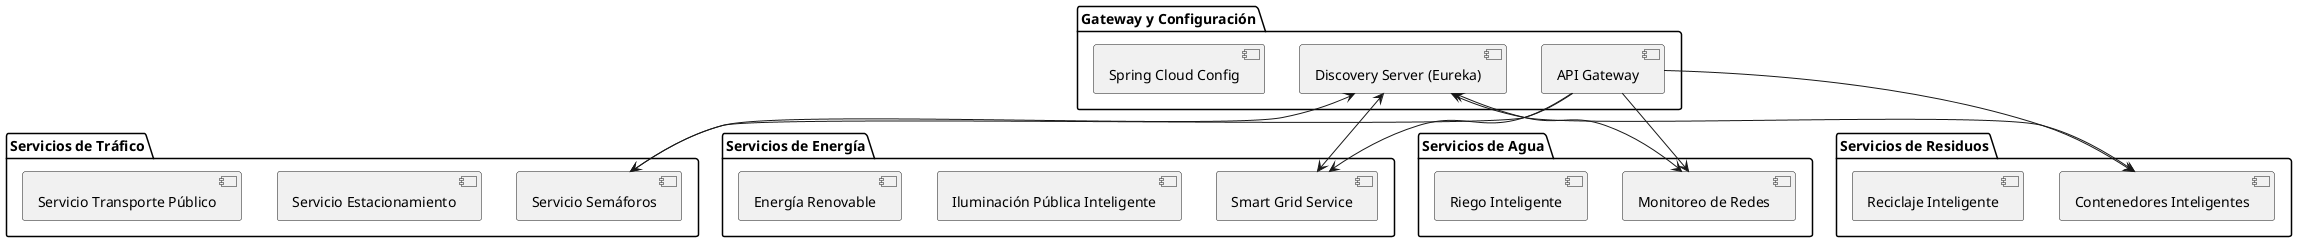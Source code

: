 @startuml
package "Gateway y Configuración" {
    [API Gateway]
    [Discovery Server (Eureka)]
    [Spring Cloud Config]
}

package "Servicios de Tráfico" {
    [Servicio Semáforos]
    [Servicio Estacionamiento]
    [Servicio Transporte Público]
}

package "Servicios de Energía" {
    [Smart Grid Service]
    [Iluminación Pública Inteligente]
    [Energía Renovable]
}

package "Servicios de Agua" {
    [Monitoreo de Redes]
    [Riego Inteligente]
}

package "Servicios de Residuos" {
    [Contenedores Inteligentes]
    [Reciclaje Inteligente]
}

[API Gateway] --> [Servicio Semáforos]
[API Gateway] --> [Smart Grid Service]
[API Gateway] --> [Monitoreo de Redes]
[API Gateway] --> [Contenedores Inteligentes]

[Discovery Server (Eureka)] <--> [Servicio Semáforos]
[Discovery Server (Eureka)] <--> [Smart Grid Service]
[Discovery Server (Eureka)] <--> [Monitoreo de Redes]
[Discovery Server (Eureka)] <--> [Contenedores Inteligentes]

@enduml
